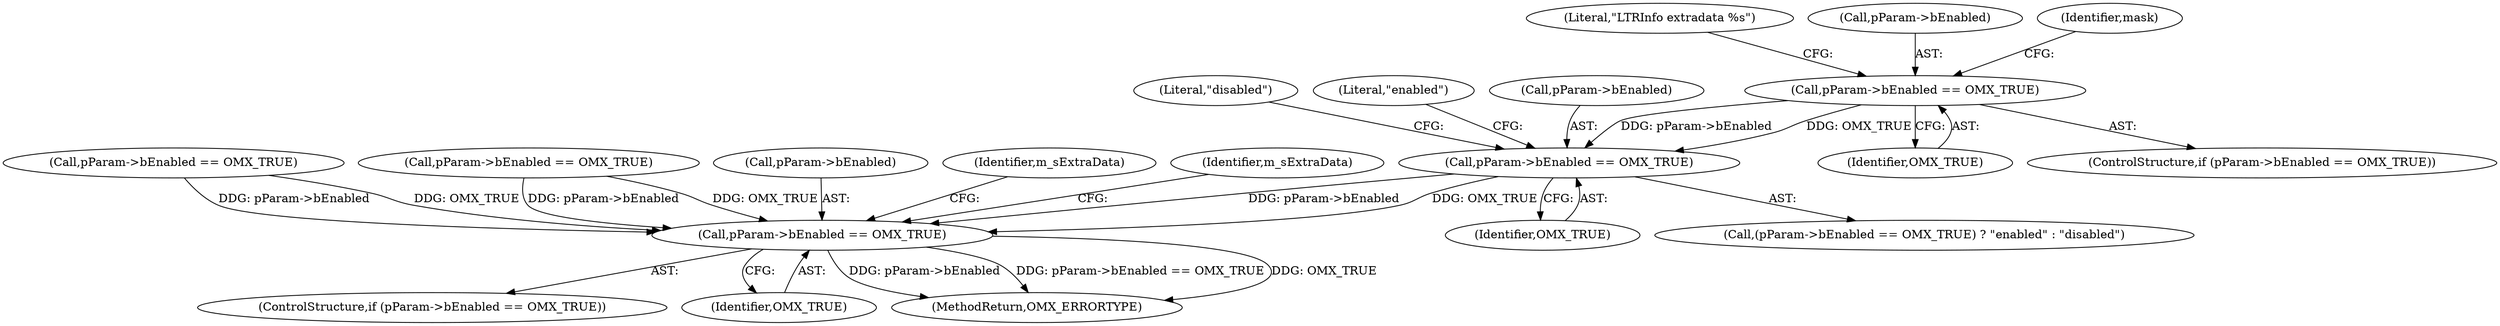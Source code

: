 digraph "0_Android_560ccdb509a7b86186fac0fce1b25bd9a3e6a6e8_7@pointer" {
"1002364" [label="(Call,pParam->bEnabled == OMX_TRUE)"];
"1002375" [label="(Call,pParam->bEnabled == OMX_TRUE)"];
"1002402" [label="(Call,pParam->bEnabled == OMX_TRUE)"];
"1002379" [label="(Identifier,OMX_TRUE)"];
"1002381" [label="(Literal,\"disabled\")"];
"1002373" [label="(Literal,\"LTRInfo extradata %s\")"];
"1002293" [label="(Call,pParam->bEnabled == OMX_TRUE)"];
"1002380" [label="(Literal,\"enabled\")"];
"1002401" [label="(ControlStructure,if (pParam->bEnabled == OMX_TRUE))"];
"1002406" [label="(Identifier,OMX_TRUE)"];
"1002331" [label="(Call,pParam->bEnabled == OMX_TRUE)"];
"1002403" [label="(Call,pParam->bEnabled)"];
"1002368" [label="(Identifier,OMX_TRUE)"];
"1002412" [label="(Identifier,m_sExtraData)"];
"1002376" [label="(Call,pParam->bEnabled)"];
"1002374" [label="(Call,(pParam->bEnabled == OMX_TRUE) ? \"enabled\" : \"disabled\")"];
"1002402" [label="(Call,pParam->bEnabled == OMX_TRUE)"];
"1002365" [label="(Call,pParam->bEnabled)"];
"1002370" [label="(Identifier,mask)"];
"1002408" [label="(Identifier,m_sExtraData)"];
"1002913" [label="(MethodReturn,OMX_ERRORTYPE)"];
"1002364" [label="(Call,pParam->bEnabled == OMX_TRUE)"];
"1002375" [label="(Call,pParam->bEnabled == OMX_TRUE)"];
"1002363" [label="(ControlStructure,if (pParam->bEnabled == OMX_TRUE))"];
"1002364" -> "1002363"  [label="AST: "];
"1002364" -> "1002368"  [label="CFG: "];
"1002365" -> "1002364"  [label="AST: "];
"1002368" -> "1002364"  [label="AST: "];
"1002370" -> "1002364"  [label="CFG: "];
"1002373" -> "1002364"  [label="CFG: "];
"1002364" -> "1002375"  [label="DDG: pParam->bEnabled"];
"1002364" -> "1002375"  [label="DDG: OMX_TRUE"];
"1002375" -> "1002374"  [label="AST: "];
"1002375" -> "1002379"  [label="CFG: "];
"1002376" -> "1002375"  [label="AST: "];
"1002379" -> "1002375"  [label="AST: "];
"1002380" -> "1002375"  [label="CFG: "];
"1002381" -> "1002375"  [label="CFG: "];
"1002375" -> "1002402"  [label="DDG: pParam->bEnabled"];
"1002375" -> "1002402"  [label="DDG: OMX_TRUE"];
"1002402" -> "1002401"  [label="AST: "];
"1002402" -> "1002406"  [label="CFG: "];
"1002403" -> "1002402"  [label="AST: "];
"1002406" -> "1002402"  [label="AST: "];
"1002408" -> "1002402"  [label="CFG: "];
"1002412" -> "1002402"  [label="CFG: "];
"1002402" -> "1002913"  [label="DDG: pParam->bEnabled"];
"1002402" -> "1002913"  [label="DDG: pParam->bEnabled == OMX_TRUE"];
"1002402" -> "1002913"  [label="DDG: OMX_TRUE"];
"1002293" -> "1002402"  [label="DDG: pParam->bEnabled"];
"1002293" -> "1002402"  [label="DDG: OMX_TRUE"];
"1002331" -> "1002402"  [label="DDG: pParam->bEnabled"];
"1002331" -> "1002402"  [label="DDG: OMX_TRUE"];
}
